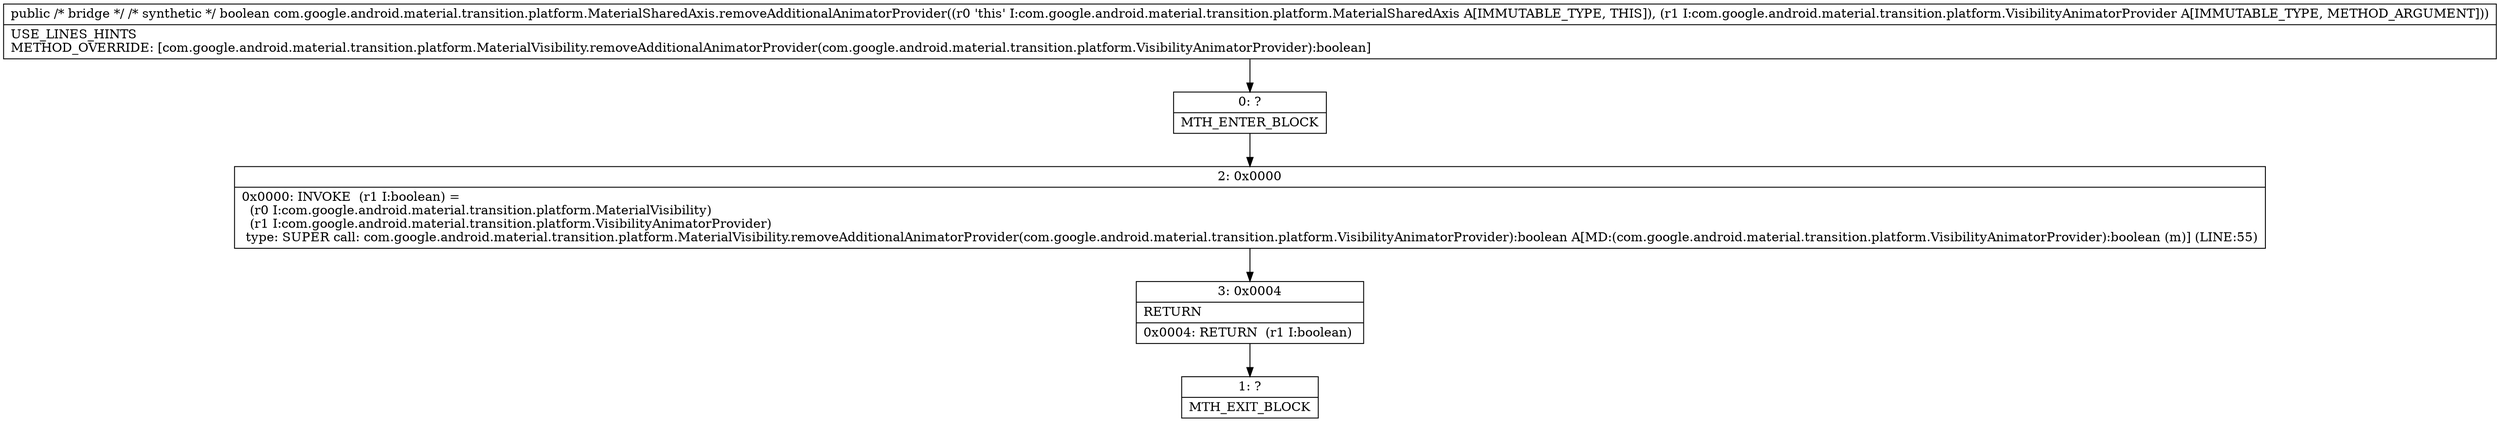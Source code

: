 digraph "CFG forcom.google.android.material.transition.platform.MaterialSharedAxis.removeAdditionalAnimatorProvider(Lcom\/google\/android\/material\/transition\/platform\/VisibilityAnimatorProvider;)Z" {
Node_0 [shape=record,label="{0\:\ ?|MTH_ENTER_BLOCK\l}"];
Node_2 [shape=record,label="{2\:\ 0x0000|0x0000: INVOKE  (r1 I:boolean) = \l  (r0 I:com.google.android.material.transition.platform.MaterialVisibility)\l  (r1 I:com.google.android.material.transition.platform.VisibilityAnimatorProvider)\l type: SUPER call: com.google.android.material.transition.platform.MaterialVisibility.removeAdditionalAnimatorProvider(com.google.android.material.transition.platform.VisibilityAnimatorProvider):boolean A[MD:(com.google.android.material.transition.platform.VisibilityAnimatorProvider):boolean (m)] (LINE:55)\l}"];
Node_3 [shape=record,label="{3\:\ 0x0004|RETURN\l|0x0004: RETURN  (r1 I:boolean) \l}"];
Node_1 [shape=record,label="{1\:\ ?|MTH_EXIT_BLOCK\l}"];
MethodNode[shape=record,label="{public \/* bridge *\/ \/* synthetic *\/ boolean com.google.android.material.transition.platform.MaterialSharedAxis.removeAdditionalAnimatorProvider((r0 'this' I:com.google.android.material.transition.platform.MaterialSharedAxis A[IMMUTABLE_TYPE, THIS]), (r1 I:com.google.android.material.transition.platform.VisibilityAnimatorProvider A[IMMUTABLE_TYPE, METHOD_ARGUMENT]))  | USE_LINES_HINTS\lMETHOD_OVERRIDE: [com.google.android.material.transition.platform.MaterialVisibility.removeAdditionalAnimatorProvider(com.google.android.material.transition.platform.VisibilityAnimatorProvider):boolean]\l}"];
MethodNode -> Node_0;Node_0 -> Node_2;
Node_2 -> Node_3;
Node_3 -> Node_1;
}

